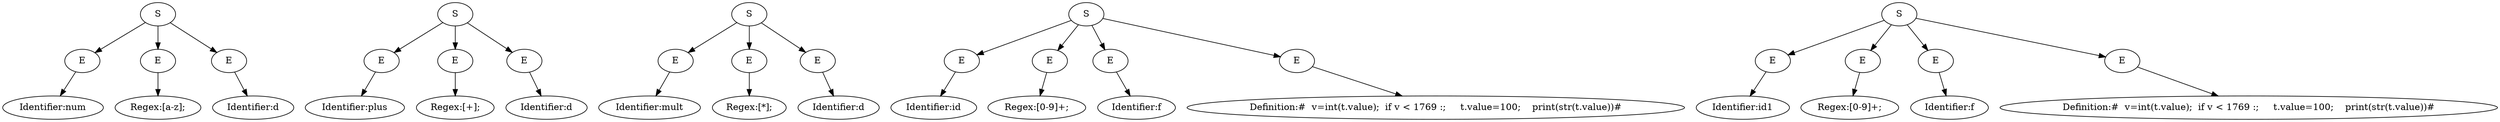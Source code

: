 digraph G { ordering=out 
n0 [ label = "Identifier:num"];
n1 [ label = "E"];
n1->n0;
n2 [ label = "Regex:[a-z];"];
n3 [ label = "E"];
n3->n2;
n4 [ label = "Identifier:d"];
n5 [ label = "E"];
n5->n4;
n6 [ label = "S"];
n6->n1;
n6->n3;
n6->n5;
n7 [ label = "Identifier:plus"];
n8 [ label = "E"];
n8->n7;
n9 [ label = "Regex:[\+];"];
n10 [ label = "E"];
n10->n9;
n11 [ label = "Identifier:d"];
n12 [ label = "E"];
n12->n11;
n13 [ label = "S"];
n13->n8;
n13->n10;
n13->n12;
n14 [ label = "Identifier:mult"];
n15 [ label = "E"];
n15->n14;
n16 [ label = "Regex:[\*];"];
n17 [ label = "E"];
n17->n16;
n18 [ label = "Identifier:d"];
n19 [ label = "E"];
n19->n18;
n20 [ label = "S"];
n20->n15;
n20->n17;
n20->n19;
n21 [ label = "Identifier:id"];
n22 [ label = "E"];
n22->n21;
n23 [ label = "Regex:[0-9]+;"];
n24 [ label = "E"];
n24->n23;
n25 [ label = "Identifier:f"];
n26 [ label = "E"];
n26->n25;
n27 [ label = "Definition:#  v=int(t.value);  if v < 1769 :;     t.value=100;    print(str(t.value))#"];
n28 [ label = "E"];
n28->n27;
n29 [ label = "S"];
n29->n22;
n29->n24;
n29->n26;
n29->n28;
n30 [ label = "Identifier:id1"];
n31 [ label = "E"];
n31->n30;
n32 [ label = "Regex:[0-9]+;"];
n33 [ label = "E"];
n33->n32;
n34 [ label = "Identifier:f"];
n35 [ label = "E"];
n35->n34;
n36 [ label = "Definition:#  v=int(t.value);  if v < 1769 :;     t.value=100;    print(str(t.value))#"];
n37 [ label = "E"];
n37->n36;
n38 [ label = "S"];
n38->n31;
n38->n33;
n38->n35;
n38->n37;
}